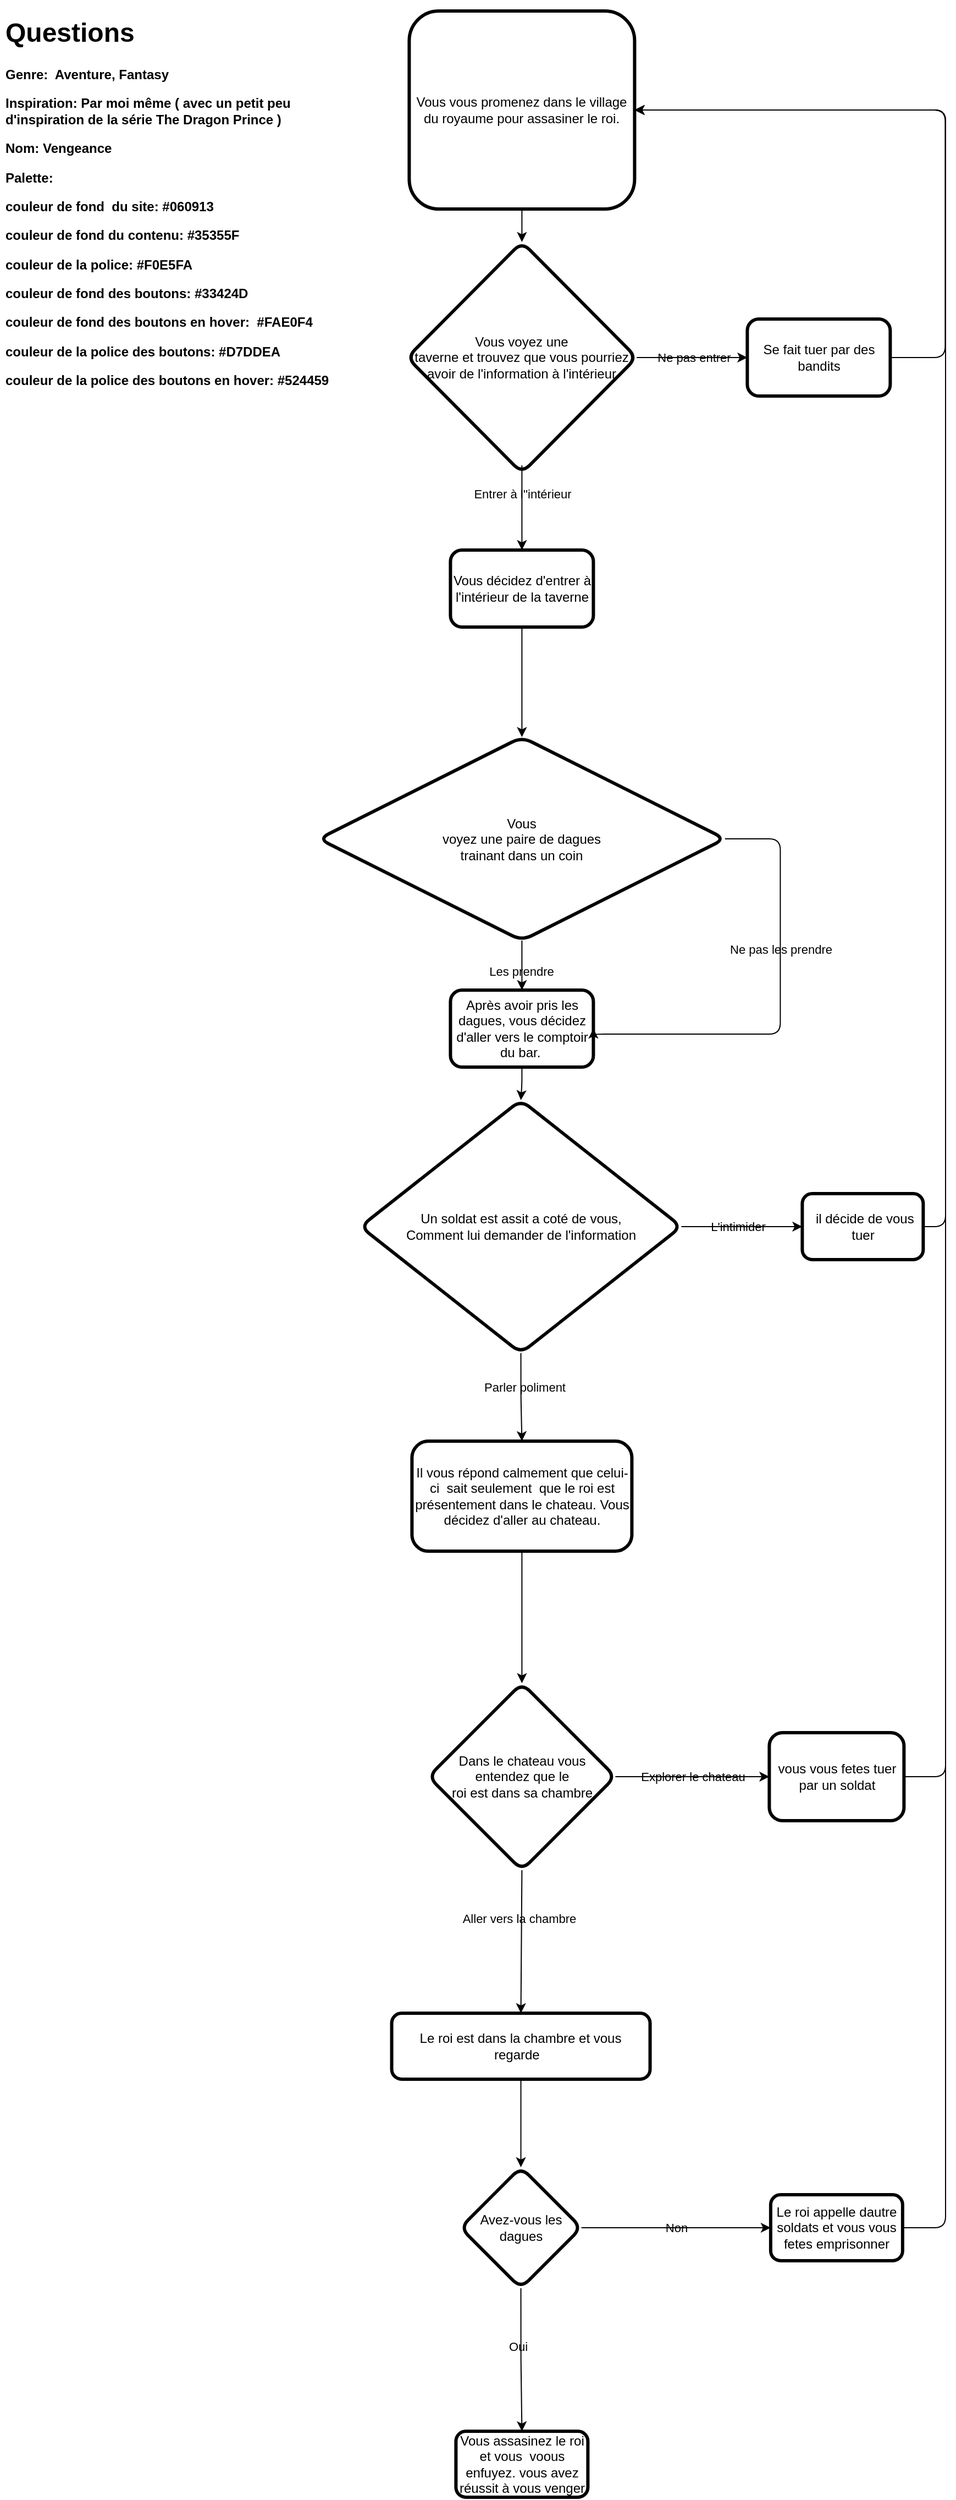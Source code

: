 <mxfile>
    <diagram id="wQcZCOaijW5SIlA2i32u" name="Page-1">
        <mxGraphModel dx="2128" dy="754" grid="1" gridSize="10" guides="1" tooltips="1" connect="1" arrows="1" fold="1" page="1" pageScale="1" pageWidth="827" pageHeight="1169" background="#ffffff" math="0" shadow="0">
            <root>
                <mxCell id="0"/>
                <mxCell id="1" parent="0"/>
                <mxCell id="19" style="edgeStyle=none;html=1;exitX=0.5;exitY=1;exitDx=0;exitDy=0;entryX=0.5;entryY=0;entryDx=0;entryDy=0;strokeColor=#000000;" parent="1" source="2" target="18" edge="1">
                    <mxGeometry relative="1" as="geometry"/>
                </mxCell>
                <mxCell id="2" value="Vous vous promenez dans le village du royaume pour assasiner le roi." style="rounded=1;whiteSpace=wrap;html=1;labelBorderColor=none;labelBackgroundColor=none;fillColor=none;fontColor=#000000;strokeColor=#000000;strokeWidth=3;" parent="1" vertex="1">
                    <mxGeometry x="-7.81" y="50" width="205" height="180" as="geometry"/>
                </mxCell>
                <mxCell id="22" style="edgeStyle=none;html=1;exitX=0.5;exitY=1;exitDx=0;exitDy=0;entryX=0.5;entryY=0;entryDx=0;entryDy=0;strokeColor=#000000;" parent="1" source="18" target="77" edge="1">
                    <mxGeometry relative="1" as="geometry">
                        <Array as="points">
                            <mxPoint x="94.69" y="460"/>
                        </Array>
                        <mxPoint x="94.69" y="530" as="targetPoint"/>
                    </mxGeometry>
                </mxCell>
                <mxCell id="25" value="Entrer à l''intérieur" style="edgeLabel;html=1;align=center;verticalAlign=middle;resizable=0;points=[];labelBackgroundColor=none;fontColor=#000000;" parent="22" vertex="1" connectable="0">
                    <mxGeometry x="0.09" y="-3" relative="1" as="geometry">
                        <mxPoint x="3" y="-10" as="offset"/>
                    </mxGeometry>
                </mxCell>
                <mxCell id="26" style="edgeStyle=none;html=1;exitX=1;exitY=0.5;exitDx=0;exitDy=0;entryX=0;entryY=0.5;entryDx=0;entryDy=0;strokeColor=#000000;" parent="1" source="18" target="28" edge="1">
                    <mxGeometry relative="1" as="geometry">
                        <mxPoint x="309.69" y="365" as="targetPoint"/>
                    </mxGeometry>
                </mxCell>
                <mxCell id="27" value="Ne pas entrer" style="edgeLabel;html=1;align=center;verticalAlign=middle;resizable=0;points=[];labelBackgroundColor=none;fontColor=#000000;" parent="26" vertex="1" connectable="0">
                    <mxGeometry x="-0.24" relative="1" as="geometry">
                        <mxPoint x="14" as="offset"/>
                    </mxGeometry>
                </mxCell>
                <mxCell id="18" value="Vous voyez une &lt;br&gt;taverne et trouvez que vous pourriez avoir de l'information à l'intérieur" style="rhombus;whiteSpace=wrap;html=1;rounded=1;labelBorderColor=none;labelBackgroundColor=none;fillColor=none;fontColor=#000000;strokeColor=#000000;strokeWidth=3;" parent="1" vertex="1">
                    <mxGeometry x="-9.68" y="260" width="208.75" height="210" as="geometry"/>
                </mxCell>
                <mxCell id="30" style="edgeStyle=orthogonalEdgeStyle;html=1;exitX=1;exitY=0.5;exitDx=0;exitDy=0;entryX=1;entryY=0.5;entryDx=0;entryDy=0;strokeColor=#000000;" parent="1" source="72" target="29" edge="1">
                    <mxGeometry relative="1" as="geometry">
                        <mxPoint x="159.69" y="755" as="sourcePoint"/>
                        <mxPoint x="237.69" y="945.0" as="targetPoint"/>
                        <Array as="points">
                            <mxPoint x="329.69" y="803"/>
                            <mxPoint x="329.69" y="980"/>
                            <mxPoint x="159.69" y="980"/>
                        </Array>
                    </mxGeometry>
                </mxCell>
                <mxCell id="31" value="Ne pas les prendre" style="edgeLabel;html=1;align=center;verticalAlign=middle;resizable=0;points=[];labelBackgroundColor=none;fontColor=#000000;" parent="30" vertex="1" connectable="0">
                    <mxGeometry x="-0.246" y="-2" relative="1" as="geometry">
                        <mxPoint x="2" y="-1" as="offset"/>
                    </mxGeometry>
                </mxCell>
                <mxCell id="36" style="edgeStyle=orthogonalEdgeStyle;html=1;exitX=0.5;exitY=1;exitDx=0;exitDy=0;entryX=0.5;entryY=0;entryDx=0;entryDy=0;strokeColor=#000000;" parent="1" source="72" target="29" edge="1">
                    <mxGeometry relative="1" as="geometry">
                        <mxPoint x="94.69" y="880.0" as="targetPoint"/>
                        <mxPoint x="94.69" y="790" as="sourcePoint"/>
                    </mxGeometry>
                </mxCell>
                <mxCell id="37" value="Les prendre" style="edgeLabel;html=1;align=center;verticalAlign=middle;resizable=0;points=[];labelBackgroundColor=none;fontColor=#000000;" parent="36" vertex="1" connectable="0">
                    <mxGeometry x="0.219" y="-1" relative="1" as="geometry">
                        <mxPoint as="offset"/>
                    </mxGeometry>
                </mxCell>
                <mxCell id="32" style="edgeStyle=orthogonalEdgeStyle;html=1;exitX=1;exitY=0.5;exitDx=0;exitDy=0;entryX=1;entryY=0.5;entryDx=0;entryDy=0;strokeColor=#000000;" parent="1" source="28" target="2" edge="1">
                    <mxGeometry relative="1" as="geometry">
                        <Array as="points">
                            <mxPoint x="479.69" y="365"/>
                            <mxPoint x="479.69" y="140"/>
                        </Array>
                    </mxGeometry>
                </mxCell>
                <mxCell id="28" value="Se fait tuer par des bandits" style="rounded=1;whiteSpace=wrap;html=1;labelBorderColor=none;labelBackgroundColor=none;fillColor=none;fontColor=#000000;strokeColor=#000000;strokeWidth=3;" parent="1" vertex="1">
                    <mxGeometry x="299.69" y="330" width="130" height="70" as="geometry"/>
                </mxCell>
                <mxCell id="41" style="edgeStyle=orthogonalEdgeStyle;html=1;exitX=0.5;exitY=1;exitDx=0;exitDy=0;entryX=0.5;entryY=0;entryDx=0;entryDy=0;strokeColor=#000000;" parent="1" source="29" target="40" edge="1">
                    <mxGeometry relative="1" as="geometry"/>
                </mxCell>
                <mxCell id="29" value="Après avoir pris les dagues, vous décidez d'aller vers le comptoir du bar.&amp;nbsp;" style="rounded=1;whiteSpace=wrap;html=1;labelBorderColor=none;labelBackgroundColor=none;fillColor=none;fontColor=#000000;strokeColor=#000000;strokeWidth=3;" parent="1" vertex="1">
                    <mxGeometry x="29.7" y="940" width="130" height="70" as="geometry"/>
                </mxCell>
                <mxCell id="43" style="edgeStyle=orthogonalEdgeStyle;html=1;exitX=0.5;exitY=1;exitDx=0;exitDy=0;entryX=0.5;entryY=0;entryDx=0;entryDy=0;strokeColor=#000000;" parent="1" source="40" target="42" edge="1">
                    <mxGeometry relative="1" as="geometry"/>
                </mxCell>
                <mxCell id="45" value="Parler poliment" style="edgeLabel;html=1;align=center;verticalAlign=middle;resizable=0;points=[];labelBackgroundColor=none;fontColor=#000000;" parent="43" vertex="1" connectable="0">
                    <mxGeometry x="-0.249" y="3" relative="1" as="geometry">
                        <mxPoint as="offset"/>
                    </mxGeometry>
                </mxCell>
                <mxCell id="47" style="edgeStyle=orthogonalEdgeStyle;html=1;exitX=1;exitY=0.5;exitDx=0;exitDy=0;entryX=0;entryY=0.5;entryDx=0;entryDy=0;strokeColor=#000000;" parent="1" source="40" target="46" edge="1">
                    <mxGeometry relative="1" as="geometry"/>
                </mxCell>
                <mxCell id="49" value="L'intimider" style="edgeLabel;html=1;align=center;verticalAlign=middle;resizable=0;points=[];labelBackgroundColor=none;fontColor=#000000;" parent="47" vertex="1" connectable="0">
                    <mxGeometry x="-0.297" y="1" relative="1" as="geometry">
                        <mxPoint x="13" y="1" as="offset"/>
                    </mxGeometry>
                </mxCell>
                <mxCell id="40" value="&lt;font style=&quot;font-size: 12px;&quot;&gt;Un soldat est assit a coté de vous, &lt;br&gt;Comment lui demander de l'information&lt;/font&gt;" style="rhombus;whiteSpace=wrap;html=1;rounded=1;labelBorderColor=none;labelBackgroundColor=none;fillColor=none;fontColor=#000000;strokeColor=#000000;strokeWidth=3;" parent="1" vertex="1">
                    <mxGeometry x="-52.17" y="1040" width="291.86" height="230" as="geometry"/>
                </mxCell>
                <mxCell id="52" style="edgeStyle=orthogonalEdgeStyle;html=1;exitX=0.5;exitY=1;exitDx=0;exitDy=0;entryX=0.5;entryY=0;entryDx=0;entryDy=0;strokeColor=#000000;" parent="1" source="42" target="57" edge="1">
                    <mxGeometry relative="1" as="geometry">
                        <mxPoint x="94.69" y="1590" as="targetPoint"/>
                    </mxGeometry>
                </mxCell>
                <mxCell id="42" value="Il vous répond calmement que celui-ci&amp;nbsp; sait seulement&amp;nbsp; que le roi est présentement dans le chateau. Vous décidez d'aller au chateau." style="rounded=1;whiteSpace=wrap;html=1;labelBorderColor=none;labelBackgroundColor=none;fillColor=none;fontColor=#000000;strokeColor=#000000;strokeWidth=3;" parent="1" vertex="1">
                    <mxGeometry x="-5.31" y="1350" width="200" height="100" as="geometry"/>
                </mxCell>
                <mxCell id="48" style="edgeStyle=orthogonalEdgeStyle;html=1;exitX=1;exitY=0.5;exitDx=0;exitDy=0;entryX=1;entryY=0.5;entryDx=0;entryDy=0;strokeColor=#000000;" parent="1" source="46" target="2" edge="1">
                    <mxGeometry relative="1" as="geometry">
                        <Array as="points">
                            <mxPoint x="480" y="1155"/>
                            <mxPoint x="480" y="140"/>
                        </Array>
                    </mxGeometry>
                </mxCell>
                <mxCell id="46" value="&amp;nbsp;il décide de vous tuer" style="rounded=1;whiteSpace=wrap;html=1;labelBorderColor=none;labelBackgroundColor=none;fillColor=none;fontColor=#000000;strokeColor=#000000;strokeWidth=3;" parent="1" vertex="1">
                    <mxGeometry x="349.69" y="1125" width="110" height="60" as="geometry"/>
                </mxCell>
                <mxCell id="63" style="edgeStyle=orthogonalEdgeStyle;html=1;exitX=1;exitY=0.5;exitDx=0;exitDy=0;entryX=1;entryY=0.5;entryDx=0;entryDy=0;strokeColor=#000000;" parent="1" source="55" target="2" edge="1">
                    <mxGeometry relative="1" as="geometry">
                        <Array as="points">
                            <mxPoint x="480" y="1655"/>
                            <mxPoint x="480" y="140"/>
                        </Array>
                    </mxGeometry>
                </mxCell>
                <mxCell id="55" value="vous vous fetes tuer par un soldat" style="rounded=1;whiteSpace=wrap;html=1;labelBorderColor=none;labelBackgroundColor=none;fillColor=none;fontColor=#000000;strokeColor=#000000;strokeWidth=3;" parent="1" vertex="1">
                    <mxGeometry x="319.69" y="1615" width="122.5" height="80" as="geometry"/>
                </mxCell>
                <mxCell id="58" style="edgeStyle=none;html=1;exitX=1;exitY=0.5;exitDx=0;exitDy=0;strokeColor=#000000;" parent="1" source="57" target="55" edge="1">
                    <mxGeometry relative="1" as="geometry"/>
                </mxCell>
                <mxCell id="61" value="Explorer le chateau" style="edgeLabel;html=1;align=center;verticalAlign=middle;resizable=0;points=[];labelBackgroundColor=none;fontColor=#000000;" parent="58" vertex="1" connectable="0">
                    <mxGeometry x="-0.314" y="-2" relative="1" as="geometry">
                        <mxPoint x="22" y="-2" as="offset"/>
                    </mxGeometry>
                </mxCell>
                <mxCell id="60" style="edgeStyle=none;html=1;exitX=0.5;exitY=1;exitDx=0;exitDy=0;entryX=0.5;entryY=0;entryDx=0;entryDy=0;strokeColor=#000000;" parent="1" source="57" target="59" edge="1">
                    <mxGeometry relative="1" as="geometry"/>
                </mxCell>
                <mxCell id="62" value="Aller vers la chambre" style="edgeLabel;html=1;align=center;verticalAlign=middle;resizable=0;points=[];labelBackgroundColor=none;fontColor=#000000;" parent="60" vertex="1" connectable="0">
                    <mxGeometry x="-0.325" y="-3" relative="1" as="geometry">
                        <mxPoint as="offset"/>
                    </mxGeometry>
                </mxCell>
                <mxCell id="57" value="Dans le chateau vous entendez que le &lt;br&gt;roi est dans sa chambre" style="rhombus;whiteSpace=wrap;html=1;rounded=1;labelBorderColor=none;labelBackgroundColor=none;fillColor=none;fontColor=#000000;strokeColor=#000000;strokeWidth=3;" parent="1" vertex="1">
                    <mxGeometry x="9.69" y="1570" width="170" height="170" as="geometry"/>
                </mxCell>
                <mxCell id="65" style="edgeStyle=orthogonalEdgeStyle;html=1;exitX=0.5;exitY=1;exitDx=0;exitDy=0;strokeColor=#000000;" parent="1" source="59" target="64" edge="1">
                    <mxGeometry relative="1" as="geometry"/>
                </mxCell>
                <mxCell id="59" value="Le roi est dans la chambre et vous regarde&amp;nbsp;&amp;nbsp;" style="rounded=1;whiteSpace=wrap;html=1;labelBorderColor=none;labelBackgroundColor=none;fillColor=none;fontColor=#000000;strokeColor=#000000;strokeWidth=3;" parent="1" vertex="1">
                    <mxGeometry x="-23.74" y="1870" width="235" height="60" as="geometry"/>
                </mxCell>
                <mxCell id="67" value="Non" style="edgeStyle=orthogonalEdgeStyle;html=1;exitX=1;exitY=0.5;exitDx=0;exitDy=0;entryX=0;entryY=0.5;entryDx=0;entryDy=0;strokeColor=#000000;labelBackgroundColor=none;fontColor=#000000;" parent="1" source="64" target="66" edge="1">
                    <mxGeometry relative="1" as="geometry"/>
                </mxCell>
                <mxCell id="70" style="edgeStyle=orthogonalEdgeStyle;html=1;exitX=0.5;exitY=1;exitDx=0;exitDy=0;strokeColor=#000000;" parent="1" source="64" target="69" edge="1">
                    <mxGeometry relative="1" as="geometry"/>
                </mxCell>
                <mxCell id="71" value="Oui" style="edgeLabel;html=1;align=center;verticalAlign=middle;resizable=0;points=[];labelBackgroundColor=none;fontColor=#000000;" parent="70" vertex="1" connectable="0">
                    <mxGeometry x="-0.201" y="-3" relative="1" as="geometry">
                        <mxPoint as="offset"/>
                    </mxGeometry>
                </mxCell>
                <mxCell id="64" value="Avez-vous les dagues" style="rhombus;whiteSpace=wrap;html=1;rounded=1;labelBorderColor=none;labelBackgroundColor=none;fillColor=none;fontColor=#000000;strokeColor=#000000;strokeWidth=3;" parent="1" vertex="1">
                    <mxGeometry x="38.76" y="2010" width="110" height="110" as="geometry"/>
                </mxCell>
                <mxCell id="68" style="edgeStyle=orthogonalEdgeStyle;html=1;exitX=1;exitY=0.5;exitDx=0;exitDy=0;entryX=1;entryY=0.5;entryDx=0;entryDy=0;fontColor=#000000;strokeColor=#000000;" parent="1" source="66" target="2" edge="1">
                    <mxGeometry relative="1" as="geometry">
                        <Array as="points">
                            <mxPoint x="480" y="2065"/>
                            <mxPoint x="480" y="140"/>
                        </Array>
                    </mxGeometry>
                </mxCell>
                <mxCell id="66" value="Le roi appelle dautre soldats et vous vous fetes emprisonner" style="rounded=1;whiteSpace=wrap;html=1;labelBorderColor=none;labelBackgroundColor=none;fillColor=none;fontColor=#000000;strokeColor=#000000;strokeWidth=3;" parent="1" vertex="1">
                    <mxGeometry x="320.94" y="2035" width="120" height="60" as="geometry"/>
                </mxCell>
                <mxCell id="69" value="Vous assasinez le roi et vous&amp;nbsp; voous enfuyez. vous avez réussit à vous venger" style="rounded=1;whiteSpace=wrap;html=1;labelBorderColor=none;labelBackgroundColor=none;fillColor=none;fontColor=#000000;strokeColor=#000000;strokeWidth=3;" parent="1" vertex="1">
                    <mxGeometry x="34.69" y="2250" width="120" height="60" as="geometry"/>
                </mxCell>
                <mxCell id="72" value="&lt;font style=&quot;&quot;&gt;&lt;font style=&quot;font-size: 12px;&quot;&gt;Vous &lt;br&gt;voyez une paire de dagues &lt;br&gt;trainant dans un coin&lt;/font&gt;&lt;br&gt;&lt;/font&gt;" style="rhombus;whiteSpace=wrap;html=1;rounded=1;labelBorderColor=none;labelBackgroundColor=none;fillColor=none;fontColor=#000000;strokeColor=#000000;strokeWidth=3;" parent="1" vertex="1">
                    <mxGeometry x="-90" y="710" width="369.38" height="185" as="geometry"/>
                </mxCell>
                <mxCell id="75" value="&lt;h1&gt;Questions&lt;/h1&gt;&lt;p&gt;&lt;b&gt;Genre:&amp;nbsp; Aventure, Fantasy&lt;/b&gt;&lt;/p&gt;&lt;p&gt;&lt;b&gt;Inspiration: Par moi même ( avec un petit peu d'inspiration de la série The Dragon Prince )&lt;/b&gt;&lt;b&gt;&lt;br&gt;&lt;/b&gt;&lt;/p&gt;&lt;p&gt;&lt;b&gt;Nom: Vengeance&lt;/b&gt;&lt;b&gt;&lt;br&gt;&lt;/b&gt;&lt;/p&gt;&lt;p&gt;&lt;b&gt;Palette:&amp;nbsp;&lt;/b&gt;&lt;b&gt;&lt;br&gt;&lt;/b&gt;&lt;/p&gt;&lt;p&gt;&lt;b&gt;couleur de fond&amp;nbsp; du site: #060913&lt;/b&gt;&lt;/p&gt;&lt;p&gt;&lt;b&gt;couleur de fond du contenu: #35355F&lt;/b&gt;&lt;/p&gt;&lt;p&gt;&lt;b&gt;couleur de la police: #F0E5FA&lt;/b&gt;&lt;/p&gt;&lt;p&gt;&lt;b&gt;couleur de fond des boutons: #33424D&lt;/b&gt;&lt;/p&gt;&lt;p&gt;&lt;b&gt;couleur de fond des boutons en hover:&amp;nbsp; #FAE0F4&lt;/b&gt;&lt;/p&gt;&lt;p&gt;&lt;b&gt;couleur de la police des boutons: #D7DDEA&lt;/b&gt;&lt;/p&gt;&lt;p&gt;&lt;b&gt;couleur de la police des boutons en hover: #524459&lt;/b&gt;&lt;/p&gt;&lt;br&gt;&lt;p&gt;&lt;b&gt;&lt;br&gt;&lt;/b&gt;&lt;/p&gt;" style="text;html=1;strokeColor=none;fillColor=none;spacing=5;spacingTop=-20;whiteSpace=wrap;overflow=hidden;rounded=0;fontColor=#000000;" parent="1" vertex="1">
                    <mxGeometry x="-380" y="50" width="320" height="380" as="geometry"/>
                </mxCell>
                <mxCell id="80" style="edgeStyle=none;html=1;exitX=0.5;exitY=1;exitDx=0;exitDy=0;entryX=0.5;entryY=0;entryDx=0;entryDy=0;strokeColor=#000000;" edge="1" parent="1" source="77" target="72">
                    <mxGeometry relative="1" as="geometry"/>
                </mxCell>
                <mxCell id="77" value="Vous décidez d'entrer à l'intérieur de la taverne" style="rounded=1;whiteSpace=wrap;html=1;labelBorderColor=none;labelBackgroundColor=none;fillColor=none;fontColor=#000000;strokeColor=#000000;strokeWidth=3;" vertex="1" parent="1">
                    <mxGeometry x="29.7" y="540" width="130" height="70" as="geometry"/>
                </mxCell>
            </root>
        </mxGraphModel>
    </diagram>
</mxfile>